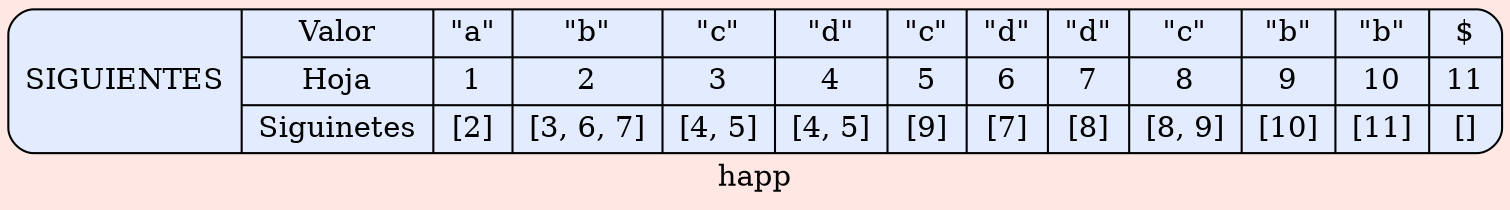 digraph structs { 
  bgcolor = "#FFE8E3"   
 node [shape=Mrecord fillcolor="#E3EBFF" style =filled];
label ="happ"
struct1 [label="SIGUIENTES| { Valor | Hoja| Siguinetes } | 
{ \"a\"| 1 | [2]}|
{ \"b\"| 2 | [3, 6, 7]}|
{ \"c\"| 3 | [4, 5]}|
{ \"d\"| 4 | [4, 5]}|
{ \"c\"| 5 | [9]}|
{ \"d\"| 6 | [7]}|
{ \"d\"| 7 | [8]}|
{ \"c\"| 8 | [8, 9]}|
{ \"b\"| 9 | [10]}|
{ \"b\"| 10 | [11]}|
{ $| 11 | []}
"];
 }